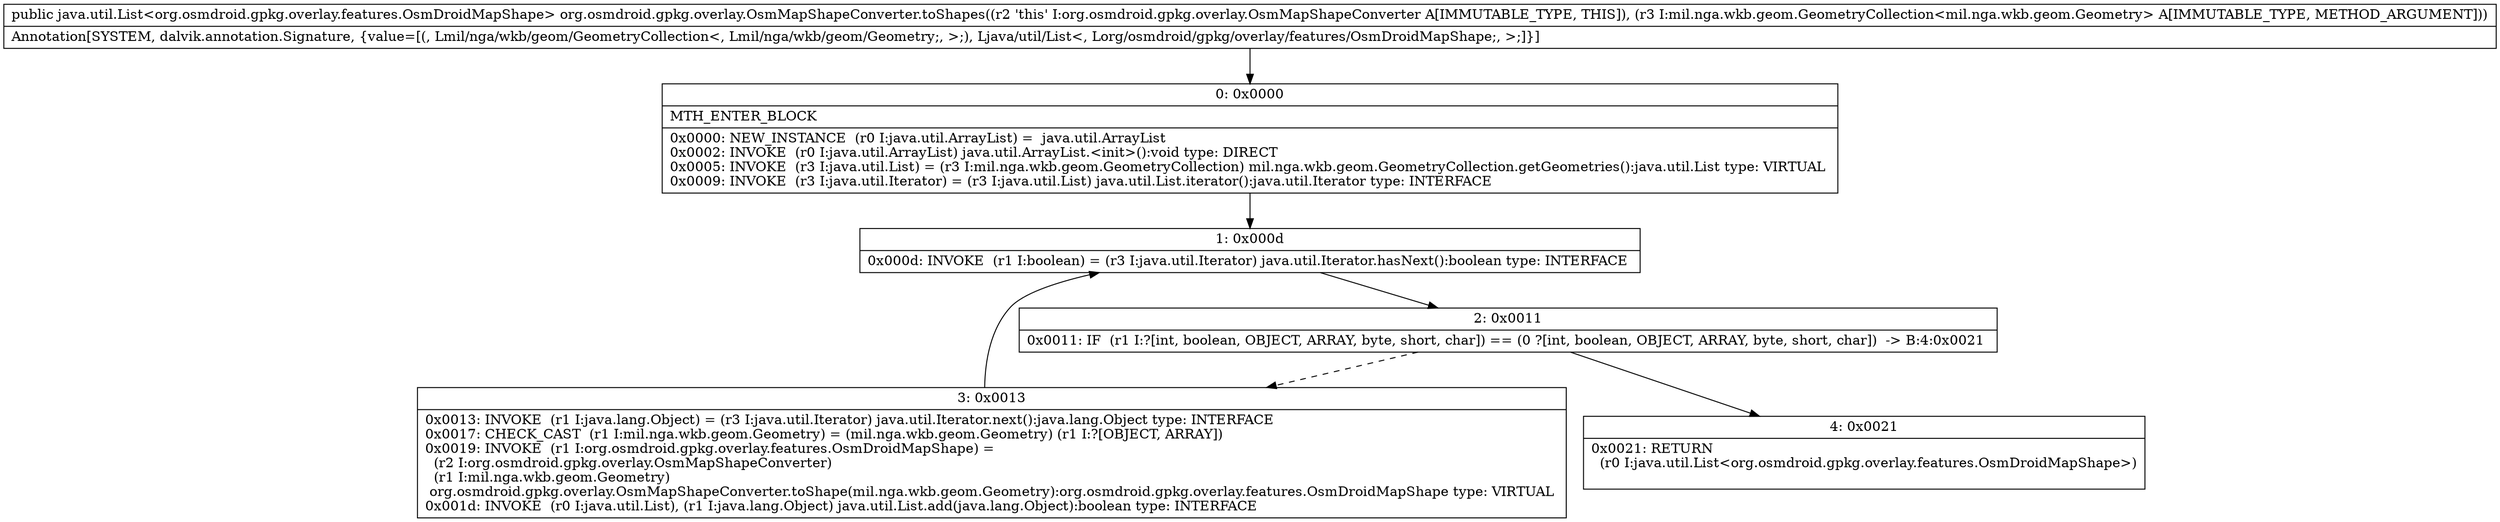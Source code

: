 digraph "CFG fororg.osmdroid.gpkg.overlay.OsmMapShapeConverter.toShapes(Lmil\/nga\/wkb\/geom\/GeometryCollection;)Ljava\/util\/List;" {
Node_0 [shape=record,label="{0\:\ 0x0000|MTH_ENTER_BLOCK\l|0x0000: NEW_INSTANCE  (r0 I:java.util.ArrayList) =  java.util.ArrayList \l0x0002: INVOKE  (r0 I:java.util.ArrayList) java.util.ArrayList.\<init\>():void type: DIRECT \l0x0005: INVOKE  (r3 I:java.util.List) = (r3 I:mil.nga.wkb.geom.GeometryCollection) mil.nga.wkb.geom.GeometryCollection.getGeometries():java.util.List type: VIRTUAL \l0x0009: INVOKE  (r3 I:java.util.Iterator) = (r3 I:java.util.List) java.util.List.iterator():java.util.Iterator type: INTERFACE \l}"];
Node_1 [shape=record,label="{1\:\ 0x000d|0x000d: INVOKE  (r1 I:boolean) = (r3 I:java.util.Iterator) java.util.Iterator.hasNext():boolean type: INTERFACE \l}"];
Node_2 [shape=record,label="{2\:\ 0x0011|0x0011: IF  (r1 I:?[int, boolean, OBJECT, ARRAY, byte, short, char]) == (0 ?[int, boolean, OBJECT, ARRAY, byte, short, char])  \-\> B:4:0x0021 \l}"];
Node_3 [shape=record,label="{3\:\ 0x0013|0x0013: INVOKE  (r1 I:java.lang.Object) = (r3 I:java.util.Iterator) java.util.Iterator.next():java.lang.Object type: INTERFACE \l0x0017: CHECK_CAST  (r1 I:mil.nga.wkb.geom.Geometry) = (mil.nga.wkb.geom.Geometry) (r1 I:?[OBJECT, ARRAY]) \l0x0019: INVOKE  (r1 I:org.osmdroid.gpkg.overlay.features.OsmDroidMapShape) = \l  (r2 I:org.osmdroid.gpkg.overlay.OsmMapShapeConverter)\l  (r1 I:mil.nga.wkb.geom.Geometry)\l org.osmdroid.gpkg.overlay.OsmMapShapeConverter.toShape(mil.nga.wkb.geom.Geometry):org.osmdroid.gpkg.overlay.features.OsmDroidMapShape type: VIRTUAL \l0x001d: INVOKE  (r0 I:java.util.List), (r1 I:java.lang.Object) java.util.List.add(java.lang.Object):boolean type: INTERFACE \l}"];
Node_4 [shape=record,label="{4\:\ 0x0021|0x0021: RETURN  \l  (r0 I:java.util.List\<org.osmdroid.gpkg.overlay.features.OsmDroidMapShape\>)\l \l}"];
MethodNode[shape=record,label="{public java.util.List\<org.osmdroid.gpkg.overlay.features.OsmDroidMapShape\> org.osmdroid.gpkg.overlay.OsmMapShapeConverter.toShapes((r2 'this' I:org.osmdroid.gpkg.overlay.OsmMapShapeConverter A[IMMUTABLE_TYPE, THIS]), (r3 I:mil.nga.wkb.geom.GeometryCollection\<mil.nga.wkb.geom.Geometry\> A[IMMUTABLE_TYPE, METHOD_ARGUMENT]))  | Annotation[SYSTEM, dalvik.annotation.Signature, \{value=[(, Lmil\/nga\/wkb\/geom\/GeometryCollection\<, Lmil\/nga\/wkb\/geom\/Geometry;, \>;), Ljava\/util\/List\<, Lorg\/osmdroid\/gpkg\/overlay\/features\/OsmDroidMapShape;, \>;]\}]\l}"];
MethodNode -> Node_0;
Node_0 -> Node_1;
Node_1 -> Node_2;
Node_2 -> Node_3[style=dashed];
Node_2 -> Node_4;
Node_3 -> Node_1;
}

